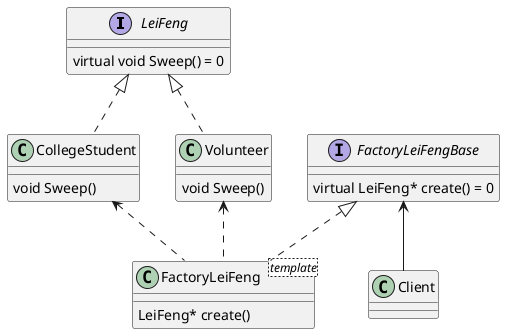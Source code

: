 @startuml
Interface LeiFeng {
    virtual void Sweep() = 0
}

class CollegeStudent {
    void Sweep()
}

class Volunteer {
    void Sweep()
}

LeiFeng <|.. CollegeStudent
LeiFeng <|.. Volunteer


interface FactoryLeiFengBase {
    virtual LeiFeng* create() = 0
}

class FactoryLeiFeng<template> {
    LeiFeng* create()
}

FactoryLeiFengBase <|.. FactoryLeiFeng

CollegeStudent <.. FactoryLeiFeng
Volunteer <.. FactoryLeiFeng

class Client {

}

FactoryLeiFengBase <-- Client
@enduml